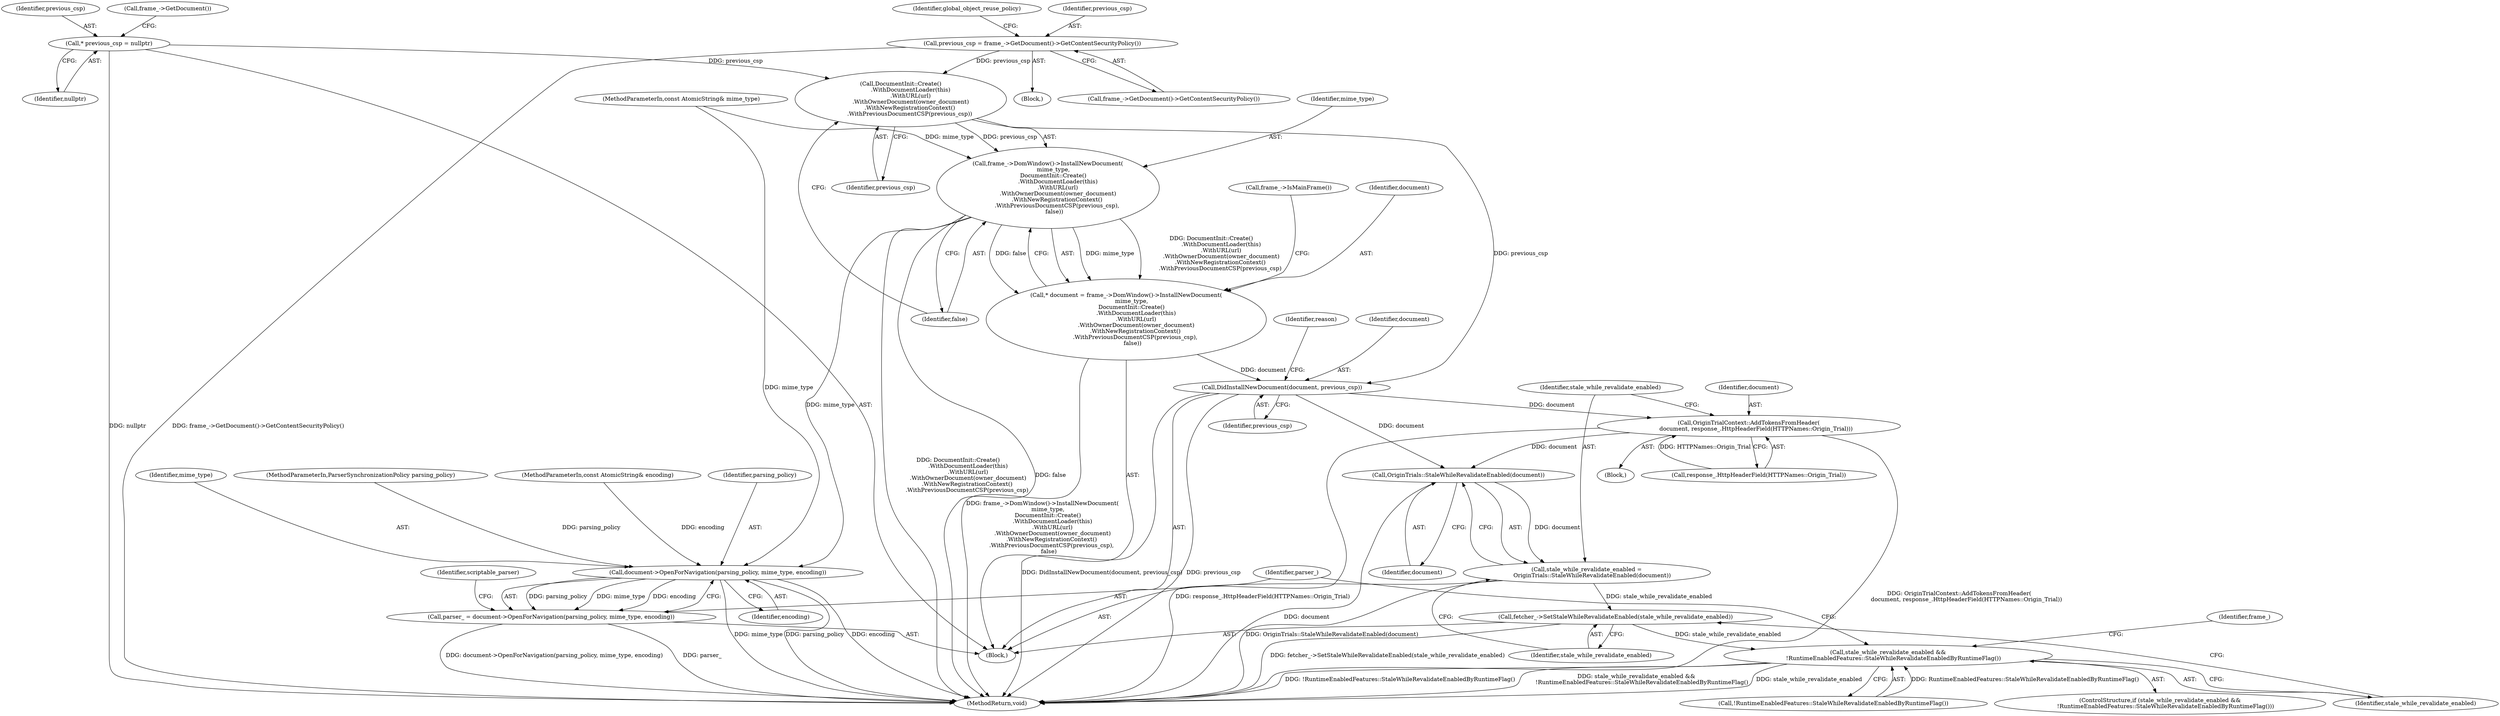 digraph "0_Chrome_d683fb12566eaec180ee0e0506288f46cc7a43e7_2@pointer" {
"1000159" [label="(Call,DocumentInit::Create()\n           .WithDocumentLoader(this)\n           .WithURL(url)\n           .WithOwnerDocument(owner_document)\n          .WithNewRegistrationContext()\n          .WithPreviousDocumentCSP(previous_csp))"];
"1000129" [label="(Call,* previous_csp = nullptr)"];
"1000138" [label="(Call,previous_csp = frame_->GetDocument()->GetContentSecurityPolicy())"];
"1000157" [label="(Call,frame_->DomWindow()->InstallNewDocument(\n      mime_type,\n      DocumentInit::Create()\n           .WithDocumentLoader(this)\n           .WithURL(url)\n           .WithOwnerDocument(owner_document)\n          .WithNewRegistrationContext()\n          .WithPreviousDocumentCSP(previous_csp),\n       false))"];
"1000155" [label="(Call,* document = frame_->DomWindow()->InstallNewDocument(\n      mime_type,\n      DocumentInit::Create()\n           .WithDocumentLoader(this)\n           .WithURL(url)\n           .WithOwnerDocument(owner_document)\n          .WithNewRegistrationContext()\n          .WithPreviousDocumentCSP(previous_csp),\n       false))"];
"1000188" [label="(Call,DidInstallNewDocument(document, previous_csp))"];
"1000205" [label="(Call,OriginTrialContext::AddTokensFromHeader(\n        document, response_.HttpHeaderField(HTTPNames::Origin_Trial)))"];
"1000212" [label="(Call,OriginTrials::StaleWhileRevalidateEnabled(document))"];
"1000210" [label="(Call,stale_while_revalidate_enabled =\n      OriginTrials::StaleWhileRevalidateEnabled(document))"];
"1000214" [label="(Call,fetcher_->SetStaleWhileRevalidateEnabled(stale_while_revalidate_enabled))"];
"1000217" [label="(Call,stale_while_revalidate_enabled &&\n      !RuntimeEnabledFeatures::StaleWhileRevalidateEnabledByRuntimeFlag())"];
"1000226" [label="(Call,document->OpenForNavigation(parsing_policy, mime_type, encoding))"];
"1000224" [label="(Call,parser_ = document->OpenForNavigation(parsing_policy, mime_type, encoding))"];
"1000109" [label="(Block,)"];
"1000155" [label="(Call,* document = frame_->DomWindow()->InstallNewDocument(\n      mime_type,\n      DocumentInit::Create()\n           .WithDocumentLoader(this)\n           .WithURL(url)\n           .WithOwnerDocument(owner_document)\n          .WithNewRegistrationContext()\n          .WithPreviousDocumentCSP(previous_csp),\n       false))"];
"1000193" [label="(Identifier,reason)"];
"1000218" [label="(Identifier,stale_while_revalidate_enabled)"];
"1000232" [label="(Identifier,scriptable_parser)"];
"1000205" [label="(Call,OriginTrialContext::AddTokensFromHeader(\n        document, response_.HttpHeaderField(HTTPNames::Origin_Trial)))"];
"1000190" [label="(Identifier,previous_csp)"];
"1000210" [label="(Call,stale_while_revalidate_enabled =\n      OriginTrials::StaleWhileRevalidateEnabled(document))"];
"1000206" [label="(Identifier,document)"];
"1000216" [label="(ControlStructure,if (stale_while_revalidate_enabled &&\n      !RuntimeEnabledFeatures::StaleWhileRevalidateEnabledByRuntimeFlag()))"];
"1000105" [label="(MethodParameterIn,const AtomicString& encoding)"];
"1000134" [label="(Block,)"];
"1000130" [label="(Identifier,previous_csp)"];
"1000219" [label="(Call,!RuntimeEnabledFeatures::StaleWhileRevalidateEnabledByRuntimeFlag())"];
"1000157" [label="(Call,frame_->DomWindow()->InstallNewDocument(\n      mime_type,\n      DocumentInit::Create()\n           .WithDocumentLoader(this)\n           .WithURL(url)\n           .WithOwnerDocument(owner_document)\n          .WithNewRegistrationContext()\n          .WithPreviousDocumentCSP(previous_csp),\n       false))"];
"1000158" [label="(Identifier,mime_type)"];
"1000207" [label="(Call,response_.HttpHeaderField(HTTPNames::Origin_Trial))"];
"1000161" [label="(Identifier,false)"];
"1000225" [label="(Identifier,parser_)"];
"1000159" [label="(Call,DocumentInit::Create()\n           .WithDocumentLoader(this)\n           .WithURL(url)\n           .WithOwnerDocument(owner_document)\n          .WithNewRegistrationContext()\n          .WithPreviousDocumentCSP(previous_csp))"];
"1000138" [label="(Call,previous_csp = frame_->GetDocument()->GetContentSecurityPolicy())"];
"1000133" [label="(Call,frame_->GetDocument())"];
"1000213" [label="(Identifier,document)"];
"1000143" [label="(Identifier,global_object_reuse_policy)"];
"1000131" [label="(Identifier,nullptr)"];
"1000215" [label="(Identifier,stale_while_revalidate_enabled)"];
"1000229" [label="(Identifier,encoding)"];
"1000222" [label="(Identifier,frame_)"];
"1000189" [label="(Identifier,document)"];
"1000160" [label="(Identifier,previous_csp)"];
"1000129" [label="(Call,* previous_csp = nullptr)"];
"1000245" [label="(MethodReturn,void)"];
"1000139" [label="(Identifier,previous_csp)"];
"1000227" [label="(Identifier,parsing_policy)"];
"1000199" [label="(Block,)"];
"1000163" [label="(Call,frame_->IsMainFrame())"];
"1000228" [label="(Identifier,mime_type)"];
"1000224" [label="(Call,parser_ = document->OpenForNavigation(parsing_policy, mime_type, encoding))"];
"1000212" [label="(Call,OriginTrials::StaleWhileRevalidateEnabled(document))"];
"1000107" [label="(MethodParameterIn,ParserSynchronizationPolicy parsing_policy)"];
"1000217" [label="(Call,stale_while_revalidate_enabled &&\n      !RuntimeEnabledFeatures::StaleWhileRevalidateEnabledByRuntimeFlag())"];
"1000104" [label="(MethodParameterIn,const AtomicString& mime_type)"];
"1000188" [label="(Call,DidInstallNewDocument(document, previous_csp))"];
"1000211" [label="(Identifier,stale_while_revalidate_enabled)"];
"1000140" [label="(Call,frame_->GetDocument()->GetContentSecurityPolicy())"];
"1000156" [label="(Identifier,document)"];
"1000214" [label="(Call,fetcher_->SetStaleWhileRevalidateEnabled(stale_while_revalidate_enabled))"];
"1000226" [label="(Call,document->OpenForNavigation(parsing_policy, mime_type, encoding))"];
"1000159" -> "1000157"  [label="AST: "];
"1000159" -> "1000160"  [label="CFG: "];
"1000160" -> "1000159"  [label="AST: "];
"1000161" -> "1000159"  [label="CFG: "];
"1000159" -> "1000157"  [label="DDG: previous_csp"];
"1000129" -> "1000159"  [label="DDG: previous_csp"];
"1000138" -> "1000159"  [label="DDG: previous_csp"];
"1000159" -> "1000188"  [label="DDG: previous_csp"];
"1000129" -> "1000109"  [label="AST: "];
"1000129" -> "1000131"  [label="CFG: "];
"1000130" -> "1000129"  [label="AST: "];
"1000131" -> "1000129"  [label="AST: "];
"1000133" -> "1000129"  [label="CFG: "];
"1000129" -> "1000245"  [label="DDG: nullptr"];
"1000138" -> "1000134"  [label="AST: "];
"1000138" -> "1000140"  [label="CFG: "];
"1000139" -> "1000138"  [label="AST: "];
"1000140" -> "1000138"  [label="AST: "];
"1000143" -> "1000138"  [label="CFG: "];
"1000138" -> "1000245"  [label="DDG: frame_->GetDocument()->GetContentSecurityPolicy()"];
"1000157" -> "1000155"  [label="AST: "];
"1000157" -> "1000161"  [label="CFG: "];
"1000158" -> "1000157"  [label="AST: "];
"1000161" -> "1000157"  [label="AST: "];
"1000155" -> "1000157"  [label="CFG: "];
"1000157" -> "1000245"  [label="DDG: DocumentInit::Create()\n           .WithDocumentLoader(this)\n           .WithURL(url)\n           .WithOwnerDocument(owner_document)\n          .WithNewRegistrationContext()\n          .WithPreviousDocumentCSP(previous_csp)"];
"1000157" -> "1000245"  [label="DDG: false"];
"1000157" -> "1000155"  [label="DDG: mime_type"];
"1000157" -> "1000155"  [label="DDG: DocumentInit::Create()\n           .WithDocumentLoader(this)\n           .WithURL(url)\n           .WithOwnerDocument(owner_document)\n          .WithNewRegistrationContext()\n          .WithPreviousDocumentCSP(previous_csp)"];
"1000157" -> "1000155"  [label="DDG: false"];
"1000104" -> "1000157"  [label="DDG: mime_type"];
"1000157" -> "1000226"  [label="DDG: mime_type"];
"1000155" -> "1000109"  [label="AST: "];
"1000156" -> "1000155"  [label="AST: "];
"1000163" -> "1000155"  [label="CFG: "];
"1000155" -> "1000245"  [label="DDG: frame_->DomWindow()->InstallNewDocument(\n      mime_type,\n      DocumentInit::Create()\n           .WithDocumentLoader(this)\n           .WithURL(url)\n           .WithOwnerDocument(owner_document)\n          .WithNewRegistrationContext()\n          .WithPreviousDocumentCSP(previous_csp),\n       false)"];
"1000155" -> "1000188"  [label="DDG: document"];
"1000188" -> "1000109"  [label="AST: "];
"1000188" -> "1000190"  [label="CFG: "];
"1000189" -> "1000188"  [label="AST: "];
"1000190" -> "1000188"  [label="AST: "];
"1000193" -> "1000188"  [label="CFG: "];
"1000188" -> "1000245"  [label="DDG: DidInstallNewDocument(document, previous_csp)"];
"1000188" -> "1000245"  [label="DDG: previous_csp"];
"1000188" -> "1000205"  [label="DDG: document"];
"1000188" -> "1000212"  [label="DDG: document"];
"1000205" -> "1000199"  [label="AST: "];
"1000205" -> "1000207"  [label="CFG: "];
"1000206" -> "1000205"  [label="AST: "];
"1000207" -> "1000205"  [label="AST: "];
"1000211" -> "1000205"  [label="CFG: "];
"1000205" -> "1000245"  [label="DDG: OriginTrialContext::AddTokensFromHeader(\n        document, response_.HttpHeaderField(HTTPNames::Origin_Trial))"];
"1000205" -> "1000245"  [label="DDG: response_.HttpHeaderField(HTTPNames::Origin_Trial)"];
"1000207" -> "1000205"  [label="DDG: HTTPNames::Origin_Trial"];
"1000205" -> "1000212"  [label="DDG: document"];
"1000212" -> "1000210"  [label="AST: "];
"1000212" -> "1000213"  [label="CFG: "];
"1000213" -> "1000212"  [label="AST: "];
"1000210" -> "1000212"  [label="CFG: "];
"1000212" -> "1000245"  [label="DDG: document"];
"1000212" -> "1000210"  [label="DDG: document"];
"1000210" -> "1000109"  [label="AST: "];
"1000211" -> "1000210"  [label="AST: "];
"1000215" -> "1000210"  [label="CFG: "];
"1000210" -> "1000245"  [label="DDG: OriginTrials::StaleWhileRevalidateEnabled(document)"];
"1000210" -> "1000214"  [label="DDG: stale_while_revalidate_enabled"];
"1000214" -> "1000109"  [label="AST: "];
"1000214" -> "1000215"  [label="CFG: "];
"1000215" -> "1000214"  [label="AST: "];
"1000218" -> "1000214"  [label="CFG: "];
"1000214" -> "1000245"  [label="DDG: fetcher_->SetStaleWhileRevalidateEnabled(stale_while_revalidate_enabled)"];
"1000214" -> "1000217"  [label="DDG: stale_while_revalidate_enabled"];
"1000217" -> "1000216"  [label="AST: "];
"1000217" -> "1000218"  [label="CFG: "];
"1000217" -> "1000219"  [label="CFG: "];
"1000218" -> "1000217"  [label="AST: "];
"1000219" -> "1000217"  [label="AST: "];
"1000222" -> "1000217"  [label="CFG: "];
"1000225" -> "1000217"  [label="CFG: "];
"1000217" -> "1000245"  [label="DDG: !RuntimeEnabledFeatures::StaleWhileRevalidateEnabledByRuntimeFlag()"];
"1000217" -> "1000245"  [label="DDG: stale_while_revalidate_enabled &&\n      !RuntimeEnabledFeatures::StaleWhileRevalidateEnabledByRuntimeFlag()"];
"1000217" -> "1000245"  [label="DDG: stale_while_revalidate_enabled"];
"1000219" -> "1000217"  [label="DDG: RuntimeEnabledFeatures::StaleWhileRevalidateEnabledByRuntimeFlag()"];
"1000226" -> "1000224"  [label="AST: "];
"1000226" -> "1000229"  [label="CFG: "];
"1000227" -> "1000226"  [label="AST: "];
"1000228" -> "1000226"  [label="AST: "];
"1000229" -> "1000226"  [label="AST: "];
"1000224" -> "1000226"  [label="CFG: "];
"1000226" -> "1000245"  [label="DDG: parsing_policy"];
"1000226" -> "1000245"  [label="DDG: mime_type"];
"1000226" -> "1000245"  [label="DDG: encoding"];
"1000226" -> "1000224"  [label="DDG: parsing_policy"];
"1000226" -> "1000224"  [label="DDG: mime_type"];
"1000226" -> "1000224"  [label="DDG: encoding"];
"1000107" -> "1000226"  [label="DDG: parsing_policy"];
"1000104" -> "1000226"  [label="DDG: mime_type"];
"1000105" -> "1000226"  [label="DDG: encoding"];
"1000224" -> "1000109"  [label="AST: "];
"1000225" -> "1000224"  [label="AST: "];
"1000232" -> "1000224"  [label="CFG: "];
"1000224" -> "1000245"  [label="DDG: parser_"];
"1000224" -> "1000245"  [label="DDG: document->OpenForNavigation(parsing_policy, mime_type, encoding)"];
}
